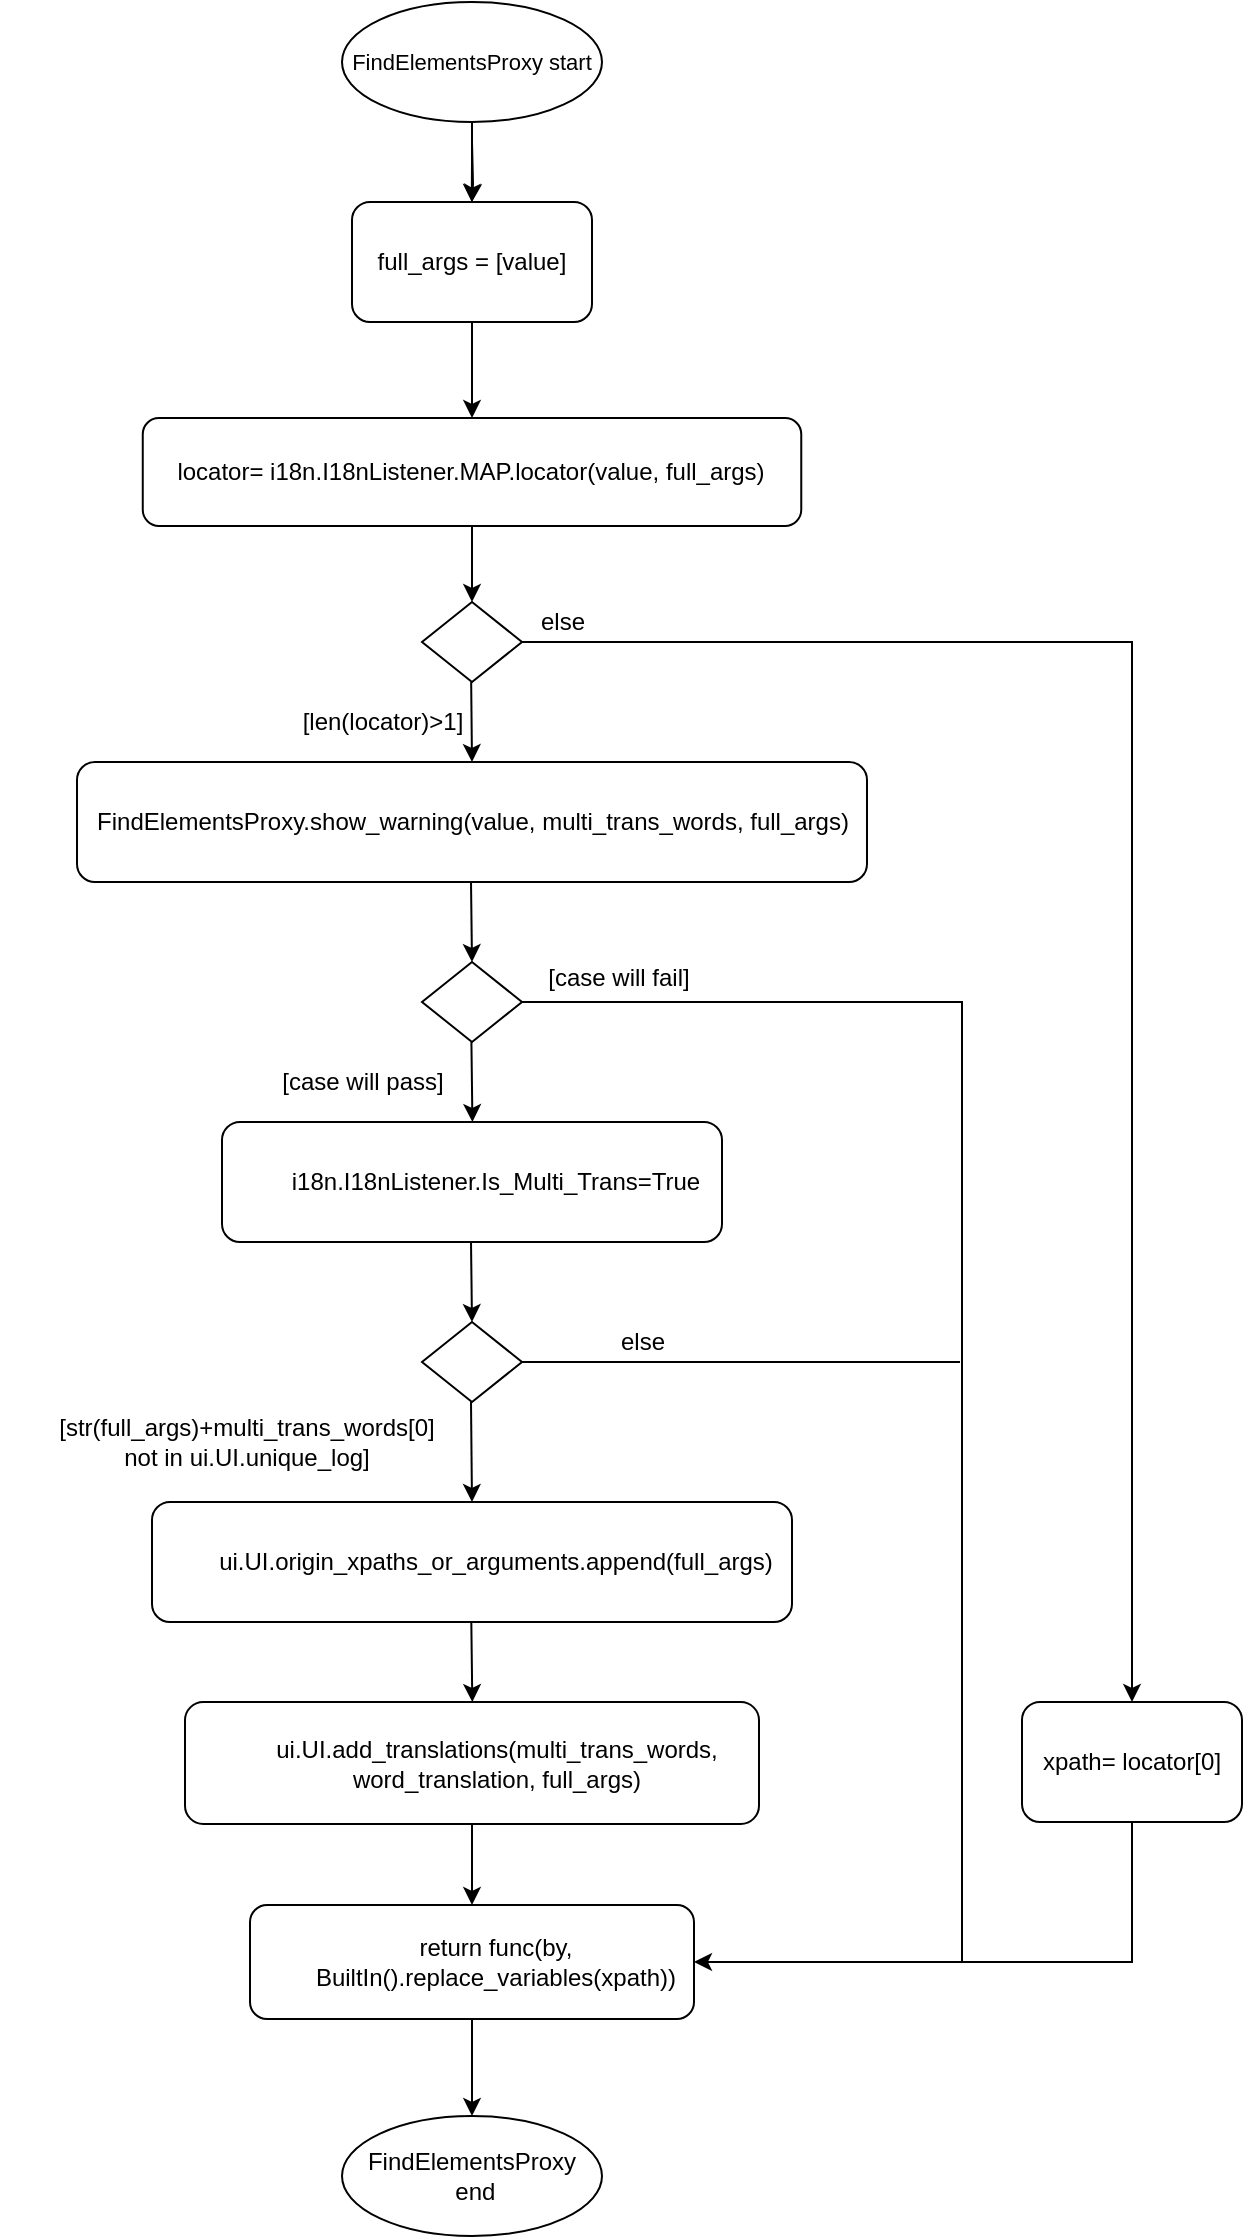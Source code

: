 <mxfile version="14.7.6" type="device" pages="2"><diagram name="FindElementsProxy" id="e7e014a7-5840-1c2e-5031-d8a46d1fe8dd"><mxGraphModel dx="914" dy="1010" grid="0" gridSize="10" guides="1" tooltips="1" connect="1" arrows="1" fold="1" page="1" pageScale="1" pageWidth="1169" pageHeight="826" background="none" math="0" shadow="0"><root><mxCell id="0"/><mxCell id="1" parent="0"/><mxCell id="ieMIsDjH9xXg-HBDrE_W-54" style="edgeStyle=orthogonalEdgeStyle;rounded=0;orthogonalLoop=1;jettySize=auto;html=1;exitX=0.5;exitY=1;exitDx=0;exitDy=0;entryX=0.5;entryY=0;entryDx=0;entryDy=0;" parent="1" source="ieMIsDjH9xXg-HBDrE_W-49" target="ieMIsDjH9xXg-HBDrE_W-55" edge="1"><mxGeometry relative="1" as="geometry"><mxPoint x="345" y="340" as="targetPoint"/></mxGeometry></mxCell><mxCell id="ieMIsDjH9xXg-HBDrE_W-49" value="full_args = [value]" style="rounded=1;whiteSpace=wrap;html=1;" parent="1" vertex="1"><mxGeometry x="285" y="210" width="120" height="60" as="geometry"/></mxCell><mxCell id="KRWHZxWceV5dNTu62Hlp-2" value="" style="edgeStyle=orthogonalEdgeStyle;rounded=0;orthogonalLoop=1;jettySize=auto;html=1;" parent="1" target="ieMIsDjH9xXg-HBDrE_W-49" edge="1"><mxGeometry relative="1" as="geometry"><mxPoint x="345" y="180" as="sourcePoint"/></mxGeometry></mxCell><mxCell id="ieMIsDjH9xXg-HBDrE_W-57" style="edgeStyle=orthogonalEdgeStyle;rounded=0;orthogonalLoop=1;jettySize=auto;html=1;exitX=0.5;exitY=1;exitDx=0;exitDy=0;" parent="1" source="ieMIsDjH9xXg-HBDrE_W-55" edge="1"><mxGeometry relative="1" as="geometry"><mxPoint x="345" y="410" as="targetPoint"/></mxGeometry></mxCell><mxCell id="ieMIsDjH9xXg-HBDrE_W-55" value="&lt;span lang=&quot;EN-US&quot;&gt;&lt;font style=&quot;font-size: 12px&quot;&gt;locator= i18n.I18nListener.MAP.locator(value, full_args)&lt;/font&gt;&lt;/span&gt;" style="rounded=1;whiteSpace=wrap;html=1;" parent="1" vertex="1"><mxGeometry x="180.38" y="318" width="329.25" height="54" as="geometry"/></mxCell><mxCell id="ieMIsDjH9xXg-HBDrE_W-58" value="&lt;p class=&quot;MsoListParagraph&quot; style=&quot;margin-left: 18.0pt ; text-indent: 0cm&quot;&gt;&lt;span lang=&quot;EN-US&quot;&gt;ui.UI.origin_xpaths_or_arguments.append(full_args)&lt;/span&gt;&lt;/p&gt;" style="rounded=1;whiteSpace=wrap;html=1;" parent="1" vertex="1"><mxGeometry x="185" y="860" width="320" height="60" as="geometry"/></mxCell><mxCell id="ieMIsDjH9xXg-HBDrE_W-64" value="&lt;p class=&quot;MsoListParagraph&quot; style=&quot;margin-left: 18.0pt ; text-indent: 0cm&quot;&gt;&lt;span lang=&quot;EN-US&quot;&gt;i18n.I18nListener.Is_Multi_Trans=True&lt;/span&gt;&lt;/p&gt;" style="rounded=1;whiteSpace=wrap;html=1;" parent="1" vertex="1"><mxGeometry x="220" y="670" width="250" height="60" as="geometry"/></mxCell><mxCell id="ieMIsDjH9xXg-HBDrE_W-65" value="FindElementsProxy.show_warning(value, multi_trans_words, full_args)" style="rounded=1;whiteSpace=wrap;html=1;" parent="1" vertex="1"><mxGeometry x="147.5" y="490" width="395" height="60" as="geometry"/></mxCell><mxCell id="ieMIsDjH9xXg-HBDrE_W-78" style="edgeStyle=orthogonalEdgeStyle;rounded=0;orthogonalLoop=1;jettySize=auto;html=1;entryX=1;entryY=0.5;entryDx=0;entryDy=0;" parent="1" target="ieMIsDjH9xXg-HBDrE_W-95" edge="1"><mxGeometry relative="1" as="geometry"><mxPoint x="480" y="1090" as="targetPoint"/><mxPoint x="370" y="610" as="sourcePoint"/><Array as="points"><mxPoint x="590" y="610"/><mxPoint x="590" y="1090"/></Array></mxGeometry></mxCell><mxCell id="ieMIsDjH9xXg-HBDrE_W-72" value="else" style="text;html=1;align=center;verticalAlign=middle;resizable=0;points=[];autosize=1;strokeColor=none;" parent="1" vertex="1"><mxGeometry x="370" y="410" width="40" height="20" as="geometry"/></mxCell><mxCell id="ieMIsDjH9xXg-HBDrE_W-79" value="[case will fail]" style="text;html=1;align=center;verticalAlign=middle;resizable=0;points=[];autosize=1;strokeColor=none;" parent="1" vertex="1"><mxGeometry x="373" y="588" width="90" height="20" as="geometry"/></mxCell><mxCell id="ieMIsDjH9xXg-HBDrE_W-92" style="edgeStyle=orthogonalEdgeStyle;rounded=0;orthogonalLoop=1;jettySize=auto;html=1;" parent="1" source="ieMIsDjH9xXg-HBDrE_W-81" target="ieMIsDjH9xXg-HBDrE_W-94" edge="1"><mxGeometry relative="1" as="geometry"><mxPoint x="700" y="1030" as="targetPoint"/><Array as="points"><mxPoint x="675" y="430"/></Array></mxGeometry></mxCell><mxCell id="ieMIsDjH9xXg-HBDrE_W-81" value="" style="rhombus;whiteSpace=wrap;html=1;" parent="1" vertex="1"><mxGeometry x="320" y="410" width="50" height="40" as="geometry"/></mxCell><mxCell id="ieMIsDjH9xXg-HBDrE_W-82" value="" style="rhombus;whiteSpace=wrap;html=1;" parent="1" vertex="1"><mxGeometry x="320" y="590" width="50" height="40" as="geometry"/></mxCell><mxCell id="ieMIsDjH9xXg-HBDrE_W-83" value="" style="rhombus;whiteSpace=wrap;html=1;" parent="1" vertex="1"><mxGeometry x="320" y="770" width="50" height="40" as="geometry"/></mxCell><mxCell id="ieMIsDjH9xXg-HBDrE_W-84" value="&lt;p class=&quot;MsoListParagraph&quot; style=&quot;margin-left: 18.0pt ; text-indent: 0cm&quot;&gt;&lt;span lang=&quot;EN-US&quot;&gt;[str(full_args)+multi_trans_words[0]&lt;br&gt;not in ui.UI.unique_log]&lt;/span&gt;&lt;/p&gt;" style="text;html=1;align=center;verticalAlign=middle;resizable=0;points=[];autosize=1;strokeColor=none;" parent="1" vertex="1"><mxGeometry x="109" y="802" width="221" height="55" as="geometry"/></mxCell><mxCell id="ieMIsDjH9xXg-HBDrE_W-87" value="" style="endArrow=classic;html=1;entryX=0.5;entryY=0;entryDx=0;entryDy=0;" parent="1" target="ieMIsDjH9xXg-HBDrE_W-83" edge="1"><mxGeometry width="50" height="50" relative="1" as="geometry"><mxPoint x="344.5" y="730" as="sourcePoint"/><mxPoint x="344" y="776" as="targetPoint"/></mxGeometry></mxCell><mxCell id="ieMIsDjH9xXg-HBDrE_W-88" value="" style="endArrow=classic;html=1;entryX=0.5;entryY=0;entryDx=0;entryDy=0;" parent="1" target="ieMIsDjH9xXg-HBDrE_W-58" edge="1"><mxGeometry width="50" height="50" relative="1" as="geometry"><mxPoint x="344.5" y="810" as="sourcePoint"/><mxPoint x="344.5" y="856" as="targetPoint"/></mxGeometry></mxCell><mxCell id="ieMIsDjH9xXg-HBDrE_W-91" value="else" style="text;html=1;align=center;verticalAlign=middle;resizable=0;points=[];autosize=1;strokeColor=none;" parent="1" vertex="1"><mxGeometry x="410" y="770" width="40" height="20" as="geometry"/></mxCell><mxCell id="ieMIsDjH9xXg-HBDrE_W-93" value="&lt;p class=&quot;MsoListParagraph&quot; style=&quot;margin-left: 18.0pt ; text-indent: 0cm&quot;&gt;&lt;span lang=&quot;EN-US&quot;&gt;ui.UI.add_translations(multi_trans_words, word_translation, full_args)&lt;/span&gt;&lt;/p&gt;" style="rounded=1;whiteSpace=wrap;html=1;" parent="1" vertex="1"><mxGeometry x="201.5" y="960" width="287" height="61" as="geometry"/></mxCell><mxCell id="ieMIsDjH9xXg-HBDrE_W-94" value="xpath= locator[0]" style="rounded=1;whiteSpace=wrap;html=1;" parent="1" vertex="1"><mxGeometry x="620" y="960" width="110" height="60" as="geometry"/></mxCell><mxCell id="KRWHZxWceV5dNTu62Hlp-9" style="edgeStyle=orthogonalEdgeStyle;rounded=0;orthogonalLoop=1;jettySize=auto;html=1;" parent="1" source="ieMIsDjH9xXg-HBDrE_W-95" edge="1"><mxGeometry relative="1" as="geometry"><mxPoint x="345" y="1167" as="targetPoint"/><Array as="points"><mxPoint x="345" y="1153"/><mxPoint x="345" y="1153"/></Array></mxGeometry></mxCell><mxCell id="ieMIsDjH9xXg-HBDrE_W-95" value="&lt;p class=&quot;MsoListParagraph&quot; style=&quot;margin-left: 18.0pt ; text-indent: 0cm&quot;&gt;&lt;span lang=&quot;EN-US&quot;&gt;return func(by,&lt;br&gt;BuiltIn().replace_variables(xpath))&lt;/span&gt;&lt;/p&gt;" style="rounded=1;whiteSpace=wrap;html=1;" parent="1" vertex="1"><mxGeometry x="234" y="1061.5" width="222" height="57" as="geometry"/></mxCell><mxCell id="KRWHZxWceV5dNTu62Hlp-1" style="edgeStyle=orthogonalEdgeStyle;rounded=0;orthogonalLoop=1;jettySize=auto;html=1;" parent="1" edge="1"><mxGeometry relative="1" as="geometry"><mxPoint x="344.88" y="210" as="targetPoint"/><mxPoint x="345" y="170" as="sourcePoint"/><Array as="points"><mxPoint x="344.88" y="190"/><mxPoint x="344.88" y="190"/></Array></mxGeometry></mxCell><mxCell id="ieMIsDjH9xXg-HBDrE_W-63" value="[len(locator)&amp;gt;1]" style="text;html=1;align=center;verticalAlign=middle;resizable=0;points=[];autosize=1;strokeColor=none;" parent="1" vertex="1"><mxGeometry x="250" y="460" width="100" height="20" as="geometry"/></mxCell><mxCell id="ieMIsDjH9xXg-HBDrE_W-70" value="" style="endArrow=classic;html=1;" parent="1" edge="1"><mxGeometry x="250" y="450" width="50" height="50" as="geometry"><mxPoint x="344.58" y="450" as="sourcePoint"/><mxPoint x="345" y="490" as="targetPoint"/></mxGeometry></mxCell><mxCell id="ieMIsDjH9xXg-HBDrE_W-76" value="[case will pass]" style="text;html=1;align=center;verticalAlign=middle;resizable=0;points=[];autosize=1;strokeColor=none;" parent="1" vertex="1"><mxGeometry x="240" y="640" width="100" height="20" as="geometry"/></mxCell><mxCell id="ieMIsDjH9xXg-HBDrE_W-77" value="" style="endArrow=classic;html=1;" parent="1" edge="1"><mxGeometry x="249.92" y="550" width="50" height="50" as="geometry"><mxPoint x="344.5" y="550" as="sourcePoint"/><mxPoint x="345" y="590" as="targetPoint"/></mxGeometry></mxCell><mxCell id="KRWHZxWceV5dNTu62Hlp-5" value="" style="endArrow=classic;html=1;" parent="1" edge="1"><mxGeometry x="250.13" y="630" width="50" height="50" as="geometry"><mxPoint x="344.71" y="630" as="sourcePoint"/><mxPoint x="345.21" y="670" as="targetPoint"/></mxGeometry></mxCell><mxCell id="KRWHZxWceV5dNTu62Hlp-7" value="" style="endArrow=classic;html=1;entryX=0.5;entryY=0;entryDx=0;entryDy=0;" parent="1" edge="1"><mxGeometry width="50" height="50" relative="1" as="geometry"><mxPoint x="344.66" y="920" as="sourcePoint"/><mxPoint x="345.16" y="960" as="targetPoint"/></mxGeometry></mxCell><mxCell id="KRWHZxWceV5dNTu62Hlp-8" value="" style="endArrow=classic;html=1;" parent="1" edge="1" target="ieMIsDjH9xXg-HBDrE_W-95" source="ieMIsDjH9xXg-HBDrE_W-93"><mxGeometry width="50" height="50" relative="1" as="geometry"><mxPoint x="345" y="1027" as="sourcePoint"/><mxPoint x="345.25" y="1060" as="targetPoint"/></mxGeometry></mxCell><mxCell id="f5BukxrvX2R1jXT4QiJQ-1" value="&lt;font style=&quot;font-size: 11px&quot;&gt;FindElementsProxy start&lt;/font&gt;" style="ellipse;whiteSpace=wrap;html=1;" vertex="1" parent="1"><mxGeometry x="280" y="110" width="130" height="60" as="geometry"/></mxCell><mxCell id="f5BukxrvX2R1jXT4QiJQ-2" value="FindElementsProxy&lt;br&gt;&amp;nbsp;end" style="ellipse;whiteSpace=wrap;html=1;" vertex="1" parent="1"><mxGeometry x="280" y="1167" width="130" height="60" as="geometry"/></mxCell><mxCell id="f5BukxrvX2R1jXT4QiJQ-3" value="" style="endArrow=none;html=1;exitX=1;exitY=0.5;exitDx=0;exitDy=0;" edge="1" parent="1" source="ieMIsDjH9xXg-HBDrE_W-83"><mxGeometry width="50" height="50" relative="1" as="geometry"><mxPoint x="441" y="799" as="sourcePoint"/><mxPoint x="589" y="790" as="targetPoint"/><Array as="points"><mxPoint x="589" y="790"/></Array></mxGeometry></mxCell><mxCell id="f5BukxrvX2R1jXT4QiJQ-5" value="" style="endArrow=none;html=1;rounded=0;" edge="1" parent="1"><mxGeometry width="50" height="50" relative="1" as="geometry"><mxPoint x="590" y="1090" as="sourcePoint"/><mxPoint x="675" y="1020" as="targetPoint"/><Array as="points"><mxPoint x="675" y="1090"/></Array></mxGeometry></mxCell></root></mxGraphModel></diagram><diagram id="jioBgLWBSIFlePrrmUSa" name="part"><mxGraphModel dx="640" dy="1938" grid="1" gridSize="10" guides="1" tooltips="1" connect="1" arrows="1" fold="1" page="1" pageScale="1" pageWidth="827" pageHeight="1169" math="0" shadow="0"><root><mxCell id="JlMFbPz3fJyn9xhDXCuG-0"/><mxCell id="JlMFbPz3fJyn9xhDXCuG-1" parent="JlMFbPz3fJyn9xhDXCuG-0"/><mxCell id="TsAah-30b680uHsGdaxq-0" value="" style="rounded=1;whiteSpace=wrap;html=1;" parent="JlMFbPz3fJyn9xhDXCuG-1" vertex="1"><mxGeometry x="40" y="-200" width="120" height="60" as="geometry"/></mxCell><mxCell id="TsAah-30b680uHsGdaxq-1" value="" style="ellipse;html=1;shape=startState;fillColor=#000000;strokeColor=#ff0000;" parent="JlMFbPz3fJyn9xhDXCuG-1" vertex="1"><mxGeometry x="300" y="-230" width="30" height="30" as="geometry"/></mxCell><mxCell id="TsAah-30b680uHsGdaxq-2" value="" style="edgeStyle=orthogonalEdgeStyle;html=1;verticalAlign=bottom;endArrow=open;endSize=8;strokeColor=#ff0000;" parent="JlMFbPz3fJyn9xhDXCuG-1" source="TsAah-30b680uHsGdaxq-1" edge="1"><mxGeometry relative="1" as="geometry"><mxPoint x="315" y="-135" as="targetPoint"/></mxGeometry></mxCell><mxCell id="TsAah-30b680uHsGdaxq-3" value="" style="ellipse;html=1;shape=endState;fillColor=#000000;strokeColor=#ff0000;" parent="JlMFbPz3fJyn9xhDXCuG-1" vertex="1"><mxGeometry x="255" y="-215" width="30" height="30" as="geometry"/></mxCell><mxCell id="TsAah-30b680uHsGdaxq-4" value="" style="rounded=1;whiteSpace=wrap;html=1;" parent="JlMFbPz3fJyn9xhDXCuG-1" vertex="1"><mxGeometry x="50" y="-330" width="120" height="60" as="geometry"/></mxCell><mxCell id="TsAah-30b680uHsGdaxq-5" value="" style="endArrow=classic;html=1;" parent="JlMFbPz3fJyn9xhDXCuG-1" edge="1"><mxGeometry width="50" height="50" relative="1" as="geometry"><mxPoint x="370" y="-90" as="sourcePoint"/><mxPoint x="370" y="-160" as="targetPoint"/></mxGeometry></mxCell><mxCell id="TsAah-30b680uHsGdaxq-6" value="" style="rhombus;whiteSpace=wrap;html=1;" parent="JlMFbPz3fJyn9xhDXCuG-1" vertex="1"><mxGeometry x="420" y="-180" width="50" height="40" as="geometry"/></mxCell><mxCell id="TsAah-30b680uHsGdaxq-7" value="" style="endArrow=classic;html=1;" parent="JlMFbPz3fJyn9xhDXCuG-1" edge="1"><mxGeometry width="50" height="50" relative="1" as="geometry"><mxPoint x="380" y="-80" as="sourcePoint"/><mxPoint x="380" y="-150" as="targetPoint"/></mxGeometry></mxCell><mxCell id="HmLYVbGi3H91VFmwmytm-0" value="" style="ellipse;whiteSpace=wrap;html=1;" vertex="1" parent="JlMFbPz3fJyn9xhDXCuG-1"><mxGeometry x="255" y="-340" width="120" height="80" as="geometry"/></mxCell></root></mxGraphModel></diagram></mxfile>